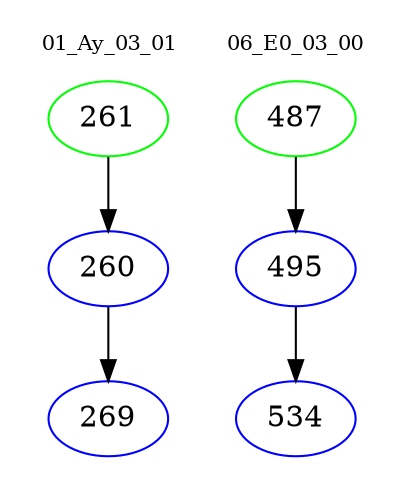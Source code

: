 digraph{
subgraph cluster_0 {
color = white
label = "01_Ay_03_01";
fontsize=10;
T0_261 [label="261", color="green"]
T0_261 -> T0_260 [color="black"]
T0_260 [label="260", color="blue"]
T0_260 -> T0_269 [color="black"]
T0_269 [label="269", color="blue"]
}
subgraph cluster_1 {
color = white
label = "06_E0_03_00";
fontsize=10;
T1_487 [label="487", color="green"]
T1_487 -> T1_495 [color="black"]
T1_495 [label="495", color="blue"]
T1_495 -> T1_534 [color="black"]
T1_534 [label="534", color="blue"]
}
}

